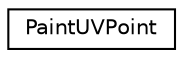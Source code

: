 digraph G
{
  edge [fontname="Helvetica",fontsize="10",labelfontname="Helvetica",labelfontsize="10"];
  node [fontname="Helvetica",fontsize="10",shape=record];
  rankdir=LR;
  Node1 [label="PaintUVPoint",height=0.2,width=0.4,color="black", fillcolor="white", style="filled",URL="$dc/d33/structPaintUVPoint.html"];
}
